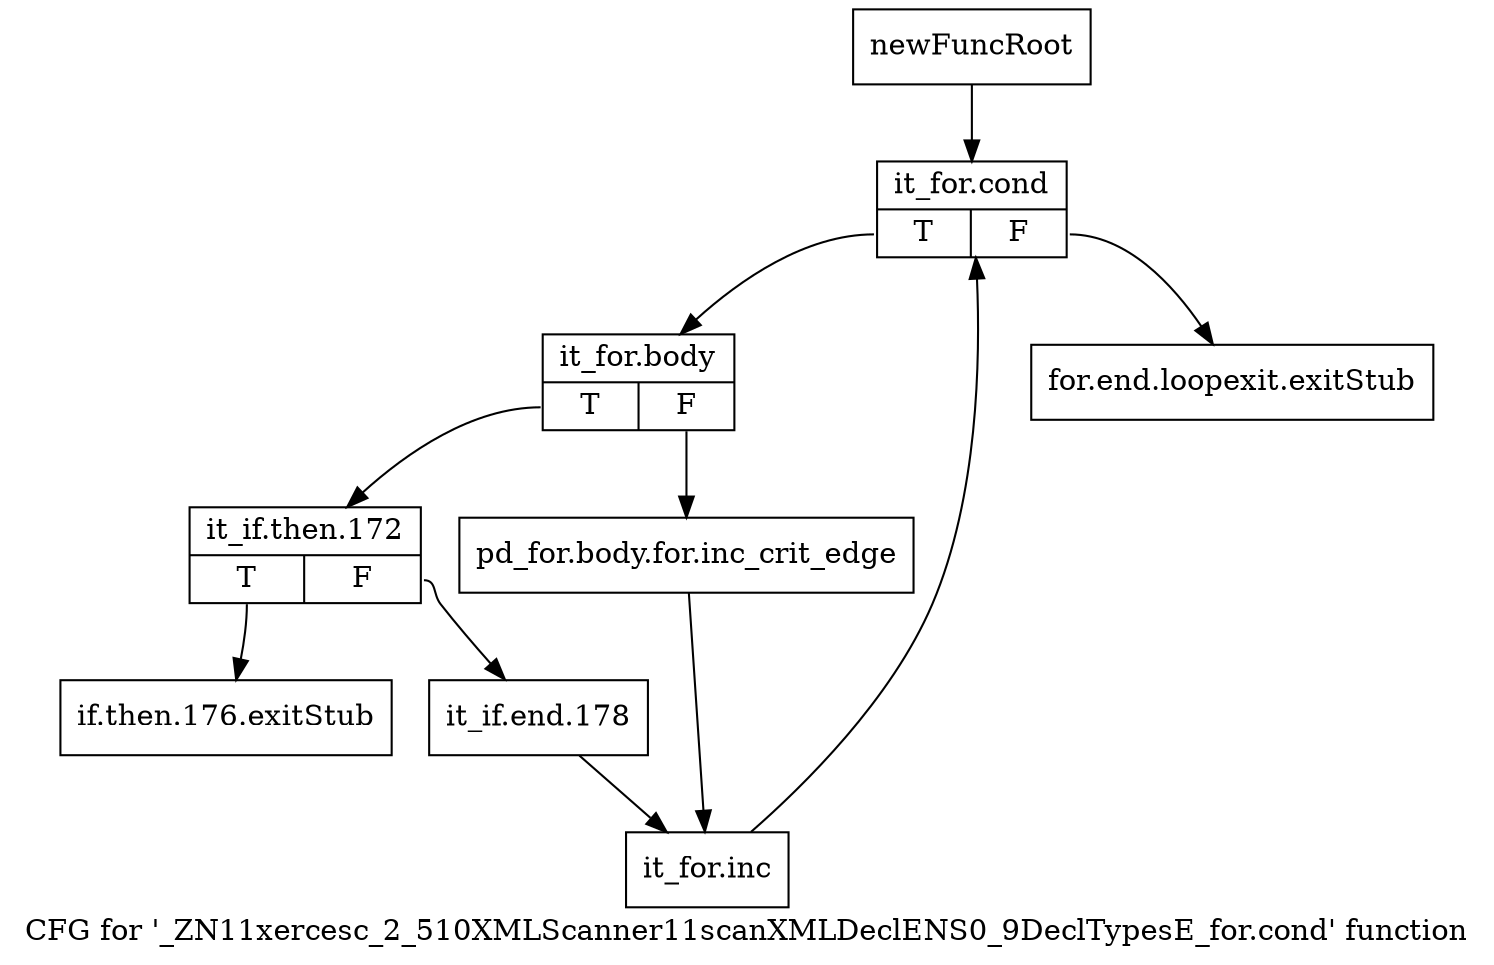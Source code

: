 digraph "CFG for '_ZN11xercesc_2_510XMLScanner11scanXMLDeclENS0_9DeclTypesE_for.cond' function" {
	label="CFG for '_ZN11xercesc_2_510XMLScanner11scanXMLDeclENS0_9DeclTypesE_for.cond' function";

	Node0x9b3e150 [shape=record,label="{newFuncRoot}"];
	Node0x9b3e150 -> Node0x9b3e240;
	Node0x9b3e1a0 [shape=record,label="{for.end.loopexit.exitStub}"];
	Node0x9b3e1f0 [shape=record,label="{if.then.176.exitStub}"];
	Node0x9b3e240 [shape=record,label="{it_for.cond|{<s0>T|<s1>F}}"];
	Node0x9b3e240:s0 -> Node0x9b3e290;
	Node0x9b3e240:s1 -> Node0x9b3e1a0;
	Node0x9b3e290 [shape=record,label="{it_for.body|{<s0>T|<s1>F}}"];
	Node0x9b3e290:s0 -> Node0x9b3e330;
	Node0x9b3e290:s1 -> Node0x9b3e2e0;
	Node0x9b3e2e0 [shape=record,label="{pd_for.body.for.inc_crit_edge}"];
	Node0x9b3e2e0 -> Node0x9b3e3d0;
	Node0x9b3e330 [shape=record,label="{it_if.then.172|{<s0>T|<s1>F}}"];
	Node0x9b3e330:s0 -> Node0x9b3e1f0;
	Node0x9b3e330:s1 -> Node0x9b3e380;
	Node0x9b3e380 [shape=record,label="{it_if.end.178}"];
	Node0x9b3e380 -> Node0x9b3e3d0;
	Node0x9b3e3d0 [shape=record,label="{it_for.inc}"];
	Node0x9b3e3d0 -> Node0x9b3e240;
}

